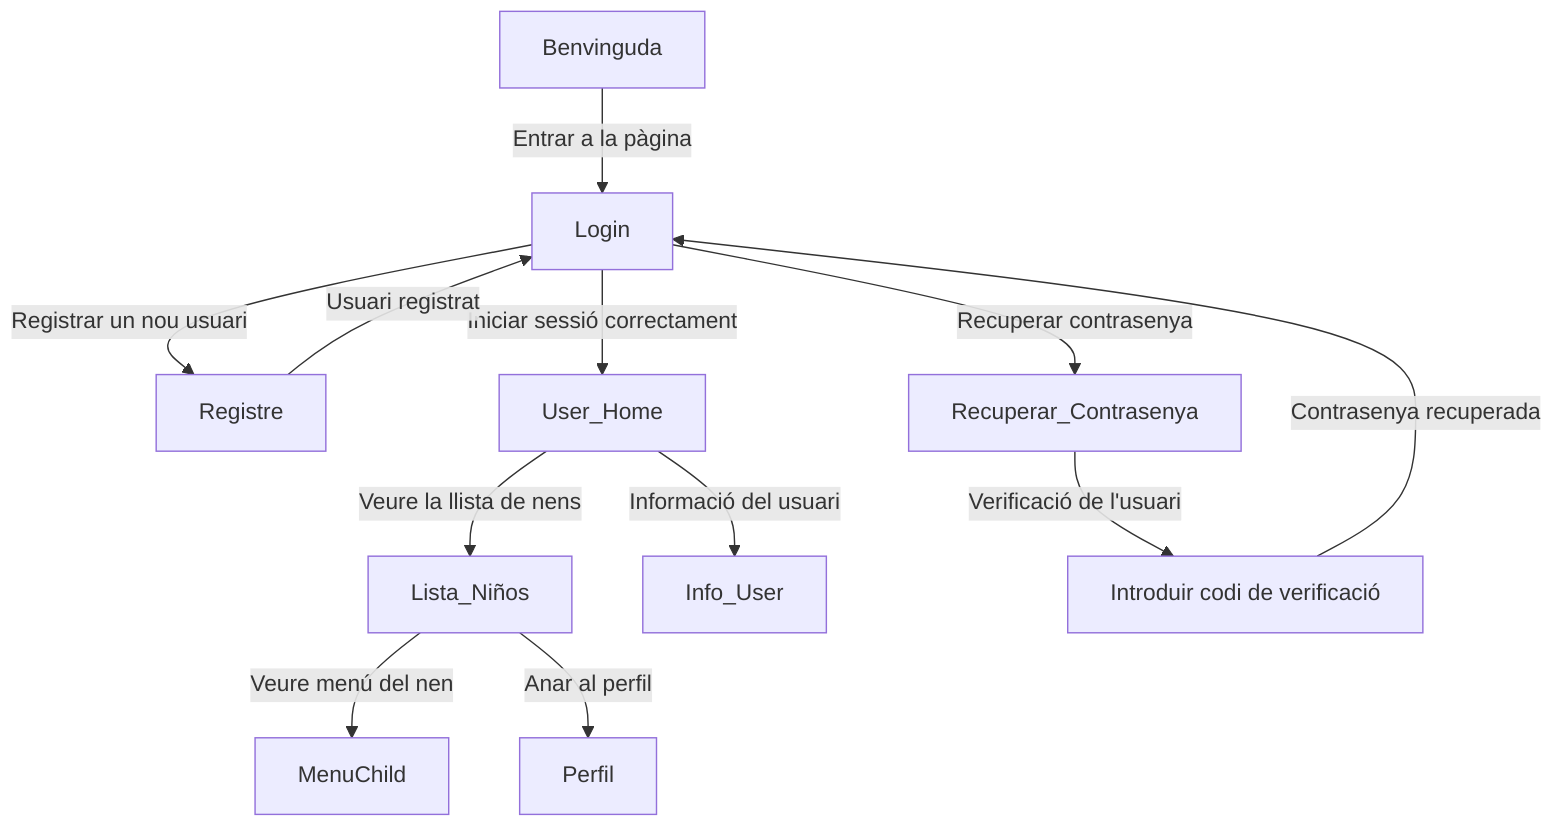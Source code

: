 flowchart TD
    A[Benvinguda] -->|Entrar a la pàgina| B[Login]
    B -->|Registrar un nou usuari| E[Registre]
    B -->|Recuperar contrasenya| F[Recuperar_Contrasenya]
    B -->|Iniciar sessió correctament| U[User_Home]
    
    U -->|Veure la llista de nens| C[Lista_Niños]
    U -->|Informació del usuari| V[Info_User]
    
    C -->|Veure menú del nen| M[MenuChild]
    C -->|Anar al perfil| K[Perfil]
    
    E -->|Usuari registrat| B
    
    F -->|Verificació de l'usuari| G[Introduir codi de verificació]
    G -->|Contrasenya recuperada| B

%% Login: Para acceder a la página, primero debes ingresar tu nombre (First_Name) y correo electrónico (Email). Sin esta información, no podrás acceder a tu perfil.
%% Lista de niños: Aquí aparecerá una lista con los niños registrados, mostrando su nombre y apellido (First_Name y Last_Name).
    %% Ver lista de niños: En la lista se muestra el nombre (First_Name) y apellido (Last_Name) de cada niño. Se pueden listar varios niños para poder diferenciarlos.
%% Recuperar contraseña: Si olvidas tu contraseña, debes ingresar tu nombre (First_Name) y correo electrónico (Email) para recuperarla.
%% Home del usuario: Al iniciar sesión, accederás a tu perfil con tu nombre (First_Name) y correo electrónico (Email).
%% Registro: Si eres nuevo, para crear una cuenta debes ingresar tu nombre (First_Name), apellidos (Last_Name) y correo electrónico (Email).
    %% Registrar un nuevo usuario: Al crear una nueva cuenta, se guarda tu nombre (First_Name), apellidos (Last_Name) y correo electrónico (Email).
    %% Usuario registrado: Si ya estás registrado, tu nombre (First_Name), apellidos (Last_Name) y correo electrónico (Email) ya están guardados.
%% Menú del niño: Desde aquí puedes ver el menú asignado al niño seleccionado, junto con su información de nombre (First_Name), apellidos (Last_Name) y correo electrónico (Email).
    %% Ver menú del niño: Podrás ver el nombre (First_Name), apellidos (Last_Name) y correo electrónico (Email) de cada niño. Esto te ayudará a diferenciar a los niños con el mismo nombre.
%% Información del usuario: En esta sección podrás ver tu propia información, como tu nombre (First_Name), apellidos (Last_Name) y correo electrónico (Email).
    %% Información del usuario: Aquí puedes consultar la información que tenemos registrada sobre ti.
%% Código de verificación: Si estás recuperando tu contraseña, te enviarán un código a tu correo electrónico (Email) que deberás ingresar aquí para poder cambiarla.
    %% Contraseña recuperada: Podras entrar session con tu nombre (First_Name) y tl gmail (Email).
%% Perfil: En tu perfil podrás ver todos tus datos, como tu nombre (First_Name), apellidos (Last_Name) y correo electrónico (Email), y modificar cualquier información que necesites.